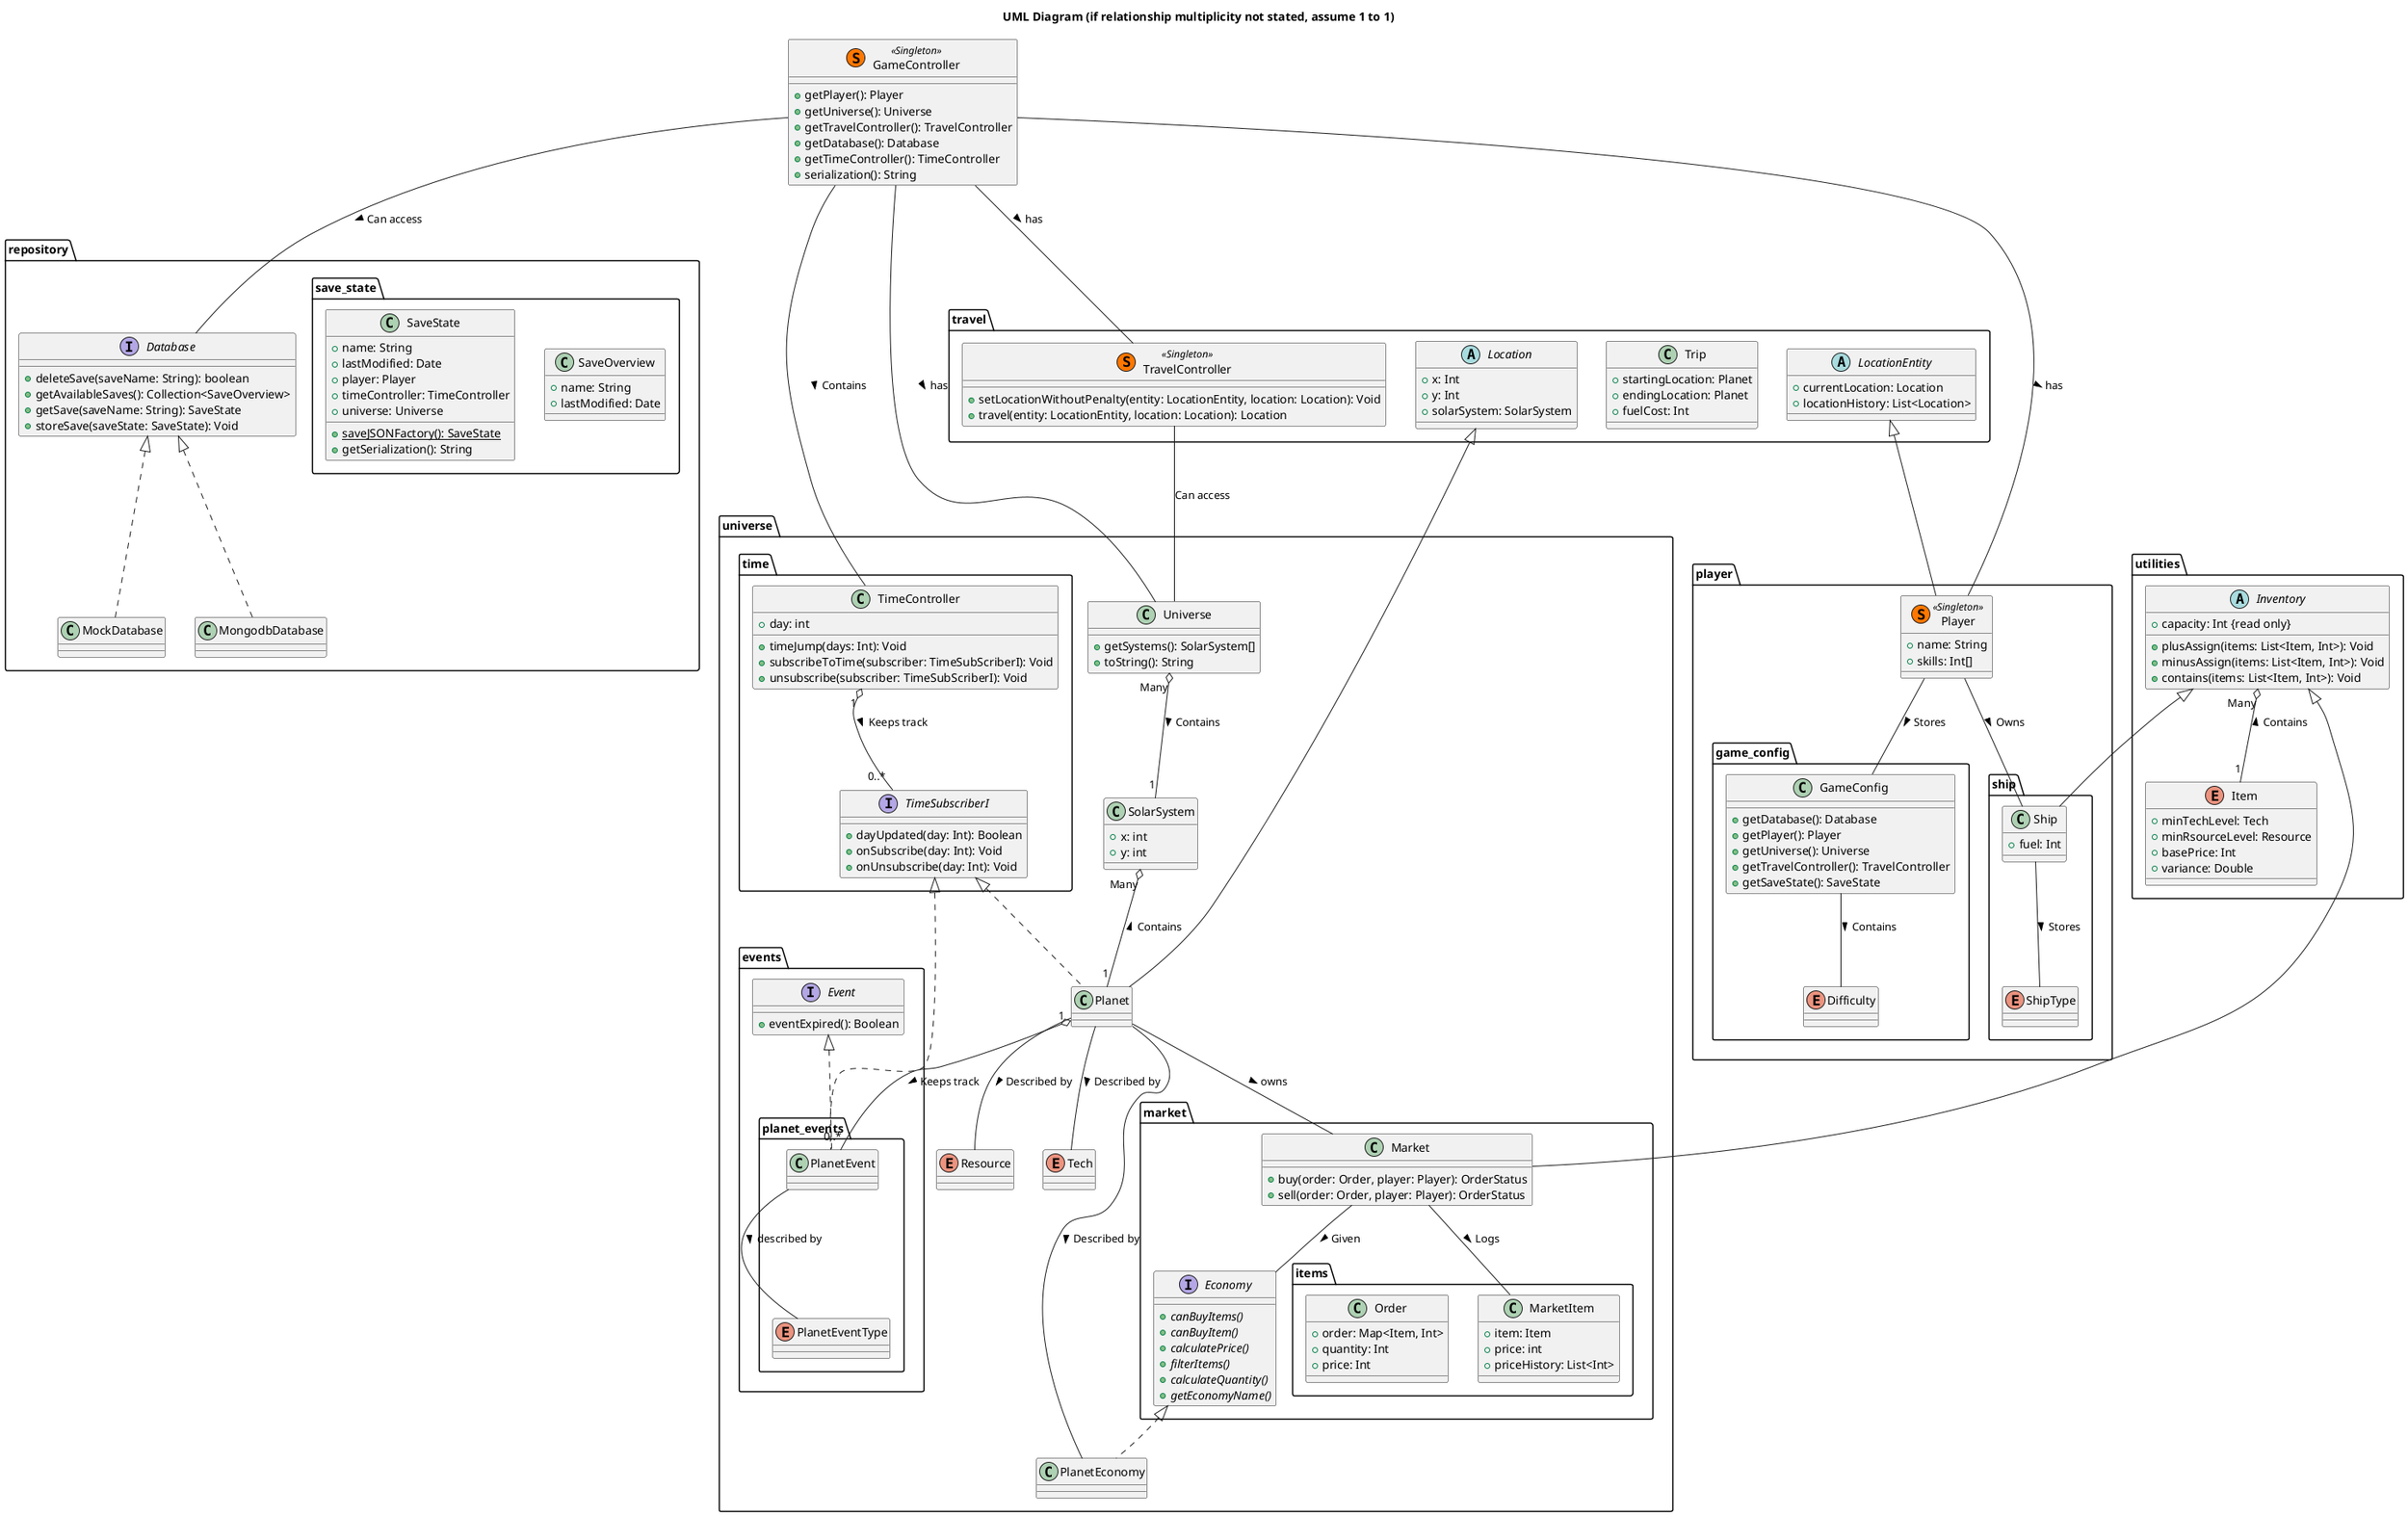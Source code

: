 @startuml

title UML Diagram (if relationship multiplicity not stated, assume 1 to 1)

class GameController << (S,#FF7700) Singleton >>
{
  + getPlayer(): Player
  + getUniverse(): Universe
  + getTravelController(): TravelController
  + getDatabase(): Database
  + getTimeController(): TimeController
  + serialization(): String
}

package repository {
    interface Database {
        + deleteSave(saveName: String): boolean
        + getAvailableSaves(): Collection<SaveOverview>
        + getSave(saveName: String): SaveState
        + storeSave(saveState: SaveState): Void
    }
    class MockDatabase {
    }
    class MongodbDatabase {
    }

    GameController -- Database : > Can access
    Database <|.. MockDatabase
    Database <|.. MongodbDatabase

    package save_state {
        class SaveOverview {
            + name: String
            + lastModified: Date
        }
        class SaveState {
            + {static} saveJSONFactory(): SaveState
            + name: String
            + lastModified: Date
            + player: Player
            + timeController: TimeController
            + universe: Universe
            + getSerialization(): String

        }
    }


}

package player {
    package game_config {
        class GameConfig {
          + getDatabase(): Database
          + getPlayer(): Player
          + getUniverse(): Universe
          + getTravelController(): TravelController
          + getSaveState(): SaveState
        }

        enum Difficulty {
        }
        GameConfig -- Difficulty : > Contains

    }

    class Player << (S,#FF7700) Singleton >> {
        +name: String
        +skills: Int[]
    }


    package ship {
        class Ship {
            +fuel: Int
        }
        enum ShipType {
        }
        Ship -- ShipType : > Stores

    }

     Player -- GameConfig : > Stores

     Player -- Ship : > Owns

}
package utilities {
    abstract class Inventory {
        +capacity: Int {read only}
        +plusAssign(items: List<Item, Int>): Void
        +minusAssign(items: List<Item, Int>): Void
        +contains(items: List<Item, Int>): Void
    }
    enum Item {
        +minTechLevel: Tech
        +minRsourceLevel: Resource
        +basePrice: Int
        +variance: Double
    }
    Inventory "Many" o-- "1" Item : Contains <

}

package universe {

    package time {
            class TimeController {
                + day: int
                + timeJump(days: Int): Void
                + subscribeToTime(subscriber: TimeSubScriberI): Void
                + unsubscribe(subscriber: TimeSubScriberI): Void

            }

            interface TimeSubscriberI {
                + dayUpdated(day: Int): Boolean
                + onSubscribe(day: Int): Void
                + onUnsubscribe(day: Int): Void
            }

            TimeController "1" o-- "0..*" TimeSubscriberI : Keeps track >
            GameController -- TimeController : > Contains

    }
      class Universe {
          + getSystems(): SolarSystem[]
          + toString(): String
     }

     class SolarSystem {
        +x: int
        +y: int

     }
     class Planet {
     }


     enum Resource {

     }

     enum Tech {

     }

      Planet -- Resource : > Described by
      Planet -- Tech : > Described by
      Planet -- PlanetEconomy : > Described by



      package events {
          interface Event {
              + eventExpired(): Boolean
          }

          package planet_events {
              class PlanetEvent {

              }
              Event <|.. PlanetEvent
              TimeSubscriberI <|.. PlanetEvent
              TimeSubscriberI <|.. Planet

              Planet "1" o-- "0..*" PlanetEvent : Keeps track >


              enum PlanetEventType {
              }

              PlanetEvent -- PlanetEventType : > described by

          }
      }

     package market {
        interface Economy {
            {abstract} + canBuyItems()
            {abstract} + canBuyItem()
            {abstract} + calculatePrice()
            {abstract} + filterItems()
            {abstract} + calculateQuantity()
            {abstract} + getEconomyName()
        }

        class Market {
            + buy(order: Order, player: Player): OrderStatus
            + sell(order: Order, player: Player): OrderStatus
        }

        package items {
            class MarketItem {
                + item: Item
                + price: int
                + priceHistory: List<Int>
            }

            class Order {
                +order: Map<Item, Int>
                +quantity: Int
                +price: Int
            }

        }
     }


    Universe "Many" o-- "1" SolarSystem : Contains >
    SolarSystem "Many" o-- "1" Planet : Contains <
    Planet -- Market : > owns
    Economy <|.. PlanetEconomy


    Market -- Economy : > Given
    Market -- MarketItem : > Logs
}

package travel {
      class TravelController << (S,#FF7700) Singleton >> {
          + setLocationWithoutPenalty(entity: LocationEntity, location: Location): Void
          + travel(entity: LocationEntity, location: Location): Location
      }

      class Trip {
        + startingLocation: Planet
        + endingLocation: Planet
        + fuelCost: Int
      }
      TravelController -- Universe : Can access

      abstract class Location {
        + x: Int
        + y: Int
        + solarSystem: SolarSystem
      }

      abstract class LocationEntity {
        + currentLocation: Location
        + locationHistory: List<Location>
      }
      LocationEntity <|-- Player
      Location <|-- Planet

}

Inventory <|-- Ship
Inventory <|-- Market

GameController -- Universe : > has
GameController -- Player : > has
GameController -- TravelController : > has







@enduml